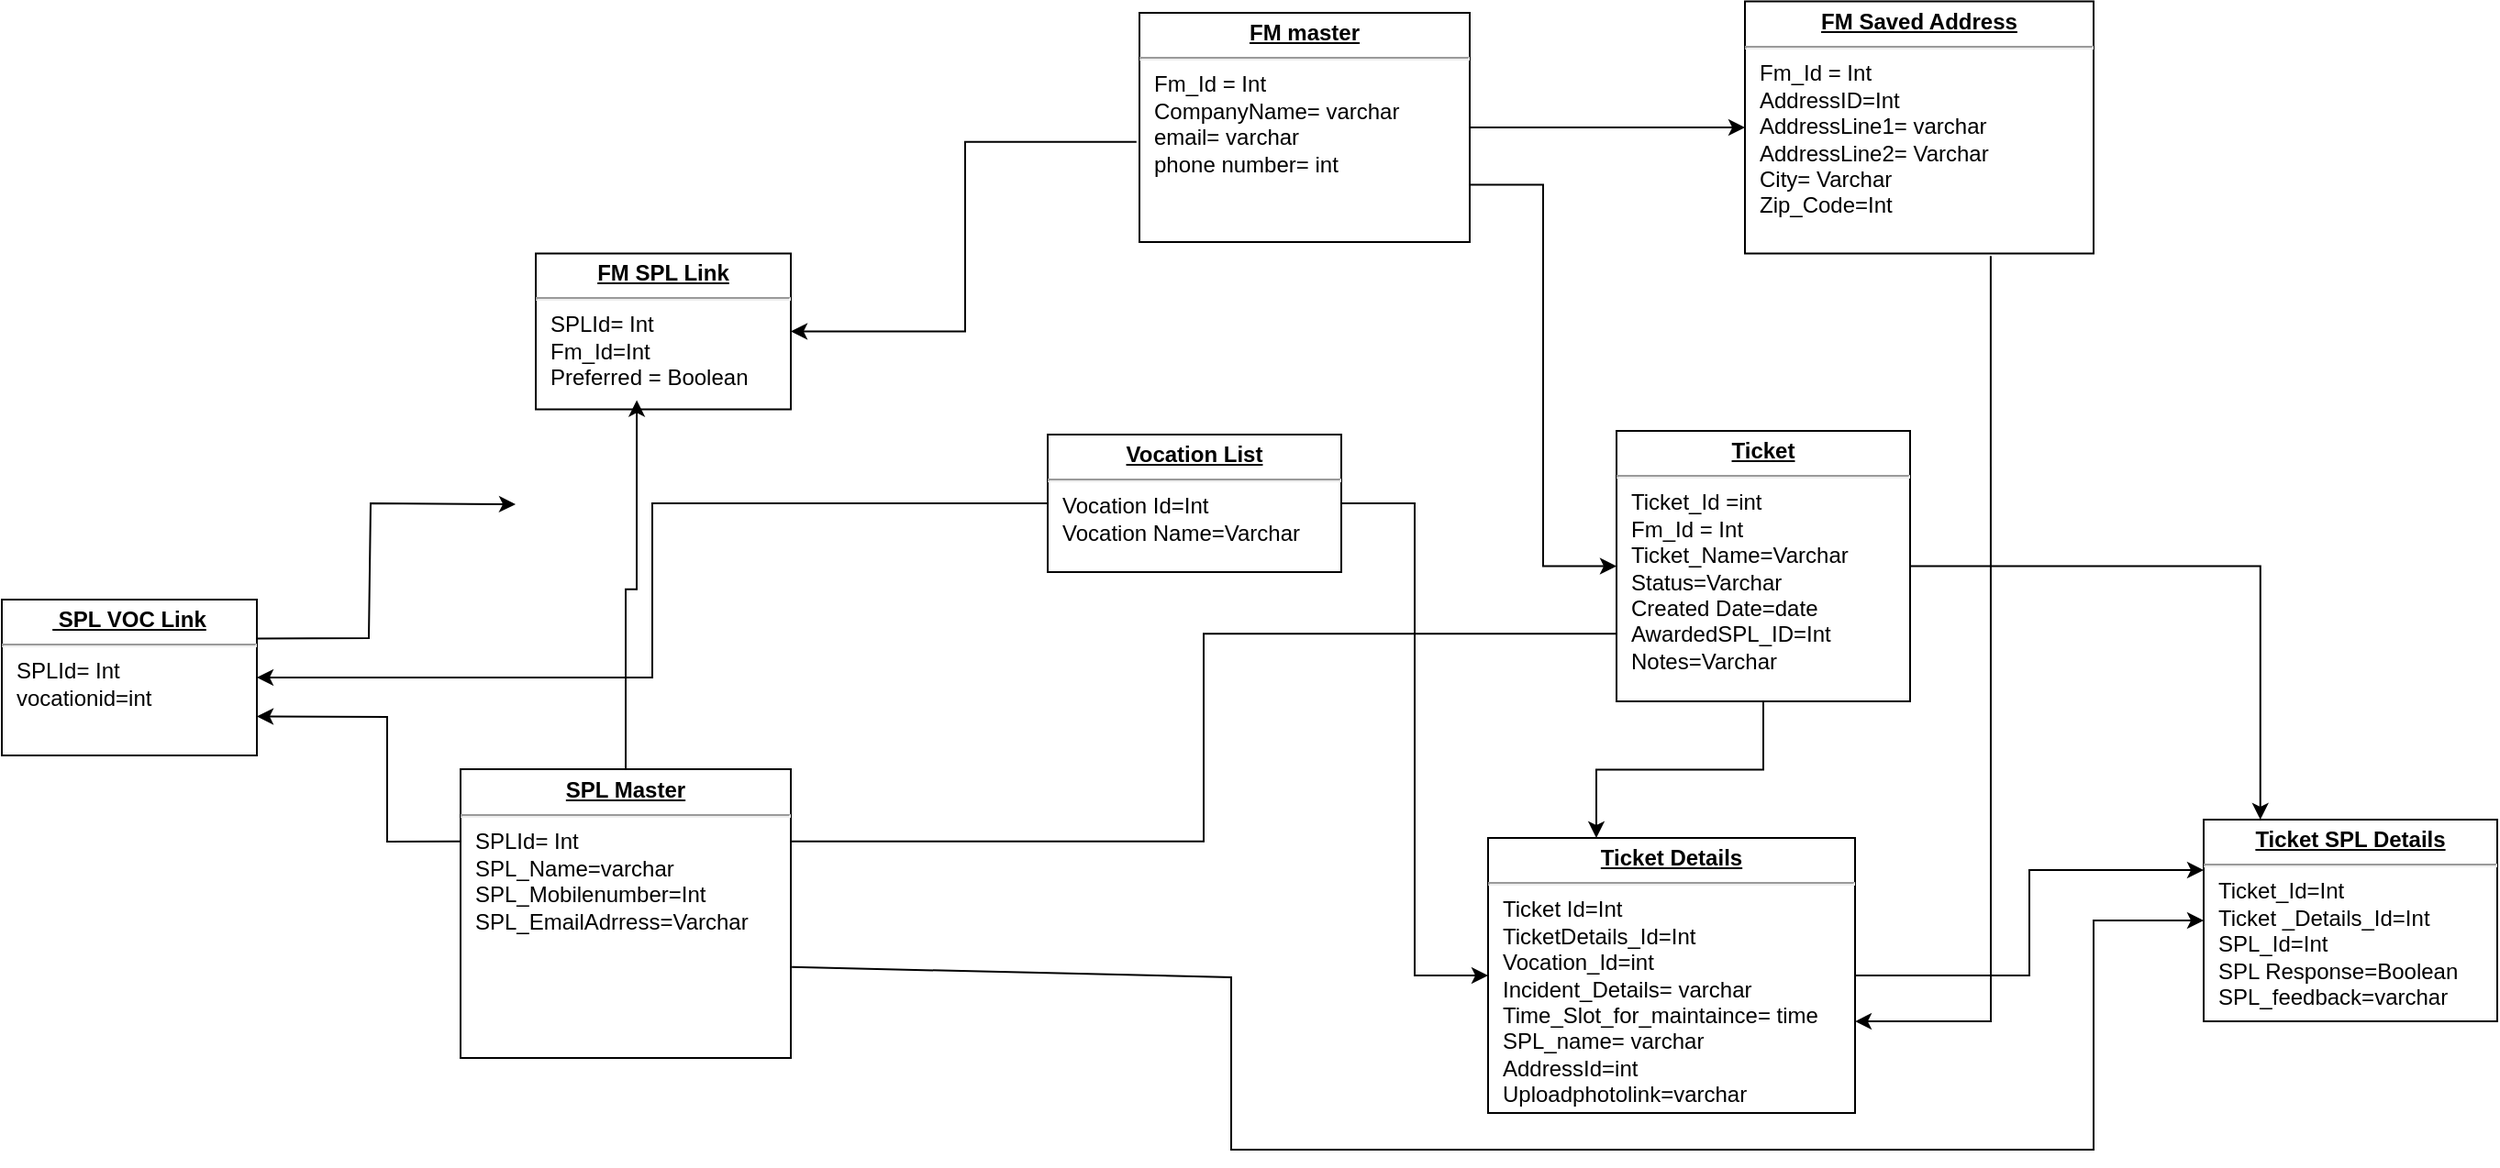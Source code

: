 <mxfile version="20.2.7" type="github"><diagram name="Page-1" id="a7904f86-f2b4-8e86-fa97-74104820619b"><mxGraphModel dx="2569" dy="800" grid="1" gridSize="10" guides="1" tooltips="1" connect="1" arrows="1" fold="1" page="1" pageScale="1" pageWidth="1100" pageHeight="850" background="none" math="0" shadow="0"><root><mxCell id="0"/><mxCell id="1" parent="0"/><mxCell id="24794b860abc3c2d-16" value="&lt;p style=&quot;margin: 0px ; margin-top: 4px ; text-align: center ; text-decoration: underline&quot;&gt;&lt;b&gt;SPL Master&lt;/b&gt;&lt;/p&gt;&lt;hr&gt;&lt;p style=&quot;margin: 0px ; margin-left: 8px&quot;&gt;SPLId= Int&lt;/p&gt;&lt;p style=&quot;margin: 0px ; margin-left: 8px&quot;&gt;&lt;span style=&quot;background-color: initial;&quot;&gt;SPL_Name=varchar&lt;/span&gt;&lt;br&gt;&lt;/p&gt;&lt;p style=&quot;margin: 0px ; margin-left: 8px&quot;&gt;&lt;span style=&quot;background-color: initial;&quot;&gt;SPL_Mobilenumber=Int&lt;/span&gt;&lt;/p&gt;&lt;p style=&quot;margin: 0px ; margin-left: 8px&quot;&gt;&lt;span style=&quot;background-color: initial;&quot;&gt;SPL_EmailAdrress=Varchar&lt;/span&gt;&lt;/p&gt;&lt;p style=&quot;margin: 0px ; margin-left: 8px&quot;&gt;&lt;br&gt;&lt;/p&gt;" style="verticalAlign=top;align=left;overflow=fill;fontSize=12;fontFamily=Helvetica;html=1;rounded=0;shadow=0;comic=0;labelBackgroundColor=none;strokeWidth=1" parent="1" vertex="1"><mxGeometry x="-10" y="462.5" width="180" height="157.5" as="geometry"/></mxCell><mxCell id="24794b860abc3c2d-18" value="&lt;p style=&quot;margin: 0px ; margin-top: 4px ; text-align: center ; text-decoration: underline&quot;&gt;&lt;b&gt;Ticket SPL Details&lt;/b&gt;&lt;/p&gt;&lt;hr&gt;&lt;p style=&quot;margin: 0px ; margin-left: 8px&quot;&gt;Ticket_Id=Int&lt;/p&gt;&lt;p style=&quot;margin: 0px ; margin-left: 8px&quot;&gt;Ticket _Details_Id=Int&lt;/p&gt;&lt;p style=&quot;margin: 0px ; margin-left: 8px&quot;&gt;SPL_Id=Int&lt;/p&gt;&lt;p style=&quot;margin: 0px ; margin-left: 8px&quot;&gt;SPL Response=Boolean&lt;/p&gt;&lt;p style=&quot;margin: 0px ; margin-left: 8px&quot;&gt;SPL_feedback=varchar&lt;br&gt;&lt;/p&gt;&lt;p style=&quot;margin: 0px ; margin-left: 8px&quot;&gt;&lt;br&gt;&lt;/p&gt;" style="verticalAlign=top;align=left;overflow=fill;fontSize=12;fontFamily=Helvetica;html=1;rounded=0;shadow=0;comic=0;labelBackgroundColor=none;strokeWidth=1" parent="1" vertex="1"><mxGeometry x="940" y="490" width="160" height="110" as="geometry"/></mxCell><mxCell id="w9Fks-sQIKIw5ZIAsi2L-12" style="edgeStyle=orthogonalEdgeStyle;rounded=0;orthogonalLoop=1;jettySize=auto;html=1;entryX=0;entryY=0.5;entryDx=0;entryDy=0;fontFamily=Verdana;" parent="1" source="24794b860abc3c2d-21" target="24794b860abc3c2d-22" edge="1"><mxGeometry relative="1" as="geometry"/></mxCell><mxCell id="24794b860abc3c2d-21" value="&lt;p style=&quot;margin: 0px ; margin-top: 4px ; text-align: center ; text-decoration: underline&quot;&gt;&lt;b&gt;Vocation List&lt;/b&gt;&lt;/p&gt;&lt;hr&gt;&lt;p style=&quot;margin: 0px ; margin-left: 8px&quot;&gt;Vocation Id=Int&lt;br&gt;Vocation Name=Varchar&lt;/p&gt;" style="verticalAlign=top;align=left;overflow=fill;fontSize=12;fontFamily=Helvetica;html=1;rounded=0;shadow=0;comic=0;labelBackgroundColor=none;strokeWidth=1" parent="1" vertex="1"><mxGeometry x="310" y="280" width="160" height="75" as="geometry"/></mxCell><mxCell id="w9Fks-sQIKIw5ZIAsi2L-15" style="edgeStyle=orthogonalEdgeStyle;rounded=0;orthogonalLoop=1;jettySize=auto;html=1;entryX=0;entryY=0.25;entryDx=0;entryDy=0;fontFamily=Verdana;" parent="1" source="24794b860abc3c2d-22" target="24794b860abc3c2d-18" edge="1"><mxGeometry relative="1" as="geometry"/></mxCell><mxCell id="24794b860abc3c2d-22" value="&lt;p style=&quot;margin: 0px ; margin-top: 4px ; text-align: center ; text-decoration: underline&quot;&gt;&lt;b&gt;Ticket Details&lt;/b&gt;&lt;/p&gt;&lt;hr&gt;&lt;p style=&quot;margin: 0px ; margin-left: 8px&quot;&gt;Ticket Id=Int&lt;/p&gt;&lt;p style=&quot;margin: 0px ; margin-left: 8px&quot;&gt;TicketDetails_Id=Int&lt;/p&gt;&lt;p style=&quot;margin: 0px ; margin-left: 8px&quot;&gt;Vocation_Id=int&lt;/p&gt;&lt;p style=&quot;margin: 0px ; margin-left: 8px&quot;&gt;Incident_Details= varchar&lt;br&gt;Time_Slot_for_maintaince= time&lt;br&gt;&lt;/p&gt;&lt;p style=&quot;margin: 0px ; margin-left: 8px&quot;&gt;SPL_name= varchar&lt;/p&gt;&lt;p style=&quot;margin: 0px ; margin-left: 8px&quot;&gt;AddressId=int&lt;/p&gt;&lt;p style=&quot;margin: 0px ; margin-left: 8px&quot;&gt;Uploadphotolink=varchar&lt;/p&gt;&lt;p style=&quot;margin: 0px ; margin-left: 8px&quot;&gt;&lt;br&gt;&lt;/p&gt;&lt;p style=&quot;margin: 0px ; margin-left: 8px&quot;&gt;&lt;br&gt;&lt;/p&gt;" style="verticalAlign=top;align=left;overflow=fill;fontSize=12;fontFamily=Helvetica;html=1;rounded=0;shadow=0;comic=0;labelBackgroundColor=none;strokeWidth=1" parent="1" vertex="1"><mxGeometry x="550" y="500" width="200" height="150" as="geometry"/></mxCell><mxCell id="w9Fks-sQIKIw5ZIAsi2L-24" style="edgeStyle=orthogonalEdgeStyle;rounded=0;orthogonalLoop=1;jettySize=auto;html=1;fontFamily=Verdana;" parent="1" source="24794b860abc3c2d-23" target="w9Fks-sQIKIw5ZIAsi2L-9" edge="1"><mxGeometry relative="1" as="geometry"/></mxCell><mxCell id="24794b860abc3c2d-23" value="&lt;p style=&quot;margin: 0px ; margin-top: 4px ; text-align: center ; text-decoration: underline&quot;&gt;&lt;b&gt;FM master&lt;/b&gt;&lt;/p&gt;&lt;hr&gt;&lt;p style=&quot;margin: 0px ; margin-left: 8px&quot;&gt;Fm_Id = Int&lt;br&gt;CompanyName= varchar&lt;br&gt;email= varchar&lt;/p&gt;&lt;p style=&quot;margin: 0px ; margin-left: 8px&quot;&gt;phone number= int&lt;br&gt;&lt;/p&gt;&lt;p style=&quot;margin: 0px ; margin-left: 8px&quot;&gt;&lt;br&gt;&lt;/p&gt;" style="verticalAlign=top;align=left;overflow=fill;fontSize=12;fontFamily=Helvetica;html=1;rounded=0;shadow=0;comic=0;labelBackgroundColor=none;strokeWidth=1" parent="1" vertex="1"><mxGeometry x="360" y="50" width="180" height="125" as="geometry"/></mxCell><mxCell id="w9Fks-sQIKIw5ZIAsi2L-13" style="edgeStyle=orthogonalEdgeStyle;rounded=0;orthogonalLoop=1;jettySize=auto;html=1;entryX=0.295;entryY=0;entryDx=0;entryDy=0;entryPerimeter=0;fontFamily=Verdana;" parent="1" source="w9Fks-sQIKIw5ZIAsi2L-4" target="24794b860abc3c2d-22" edge="1"><mxGeometry relative="1" as="geometry"/></mxCell><mxCell id="w9Fks-sQIKIw5ZIAsi2L-14" style="edgeStyle=orthogonalEdgeStyle;rounded=0;orthogonalLoop=1;jettySize=auto;html=1;entryX=0.193;entryY=0;entryDx=0;entryDy=0;entryPerimeter=0;fontFamily=Verdana;" parent="1" source="w9Fks-sQIKIw5ZIAsi2L-4" target="24794b860abc3c2d-18" edge="1"><mxGeometry relative="1" as="geometry"/></mxCell><mxCell id="w9Fks-sQIKIw5ZIAsi2L-4" value="&lt;p style=&quot;margin: 0px ; margin-top: 4px ; text-align: center ; text-decoration: underline&quot;&gt;&lt;b&gt;Ticket&lt;/b&gt;&lt;/p&gt;&lt;hr&gt;&lt;p style=&quot;margin: 0px ; margin-left: 8px&quot;&gt;Ticket_Id =int&lt;/p&gt;&lt;p style=&quot;margin: 0px ; margin-left: 8px&quot;&gt;Fm_Id = Int&lt;/p&gt;&lt;p style=&quot;margin: 0px ; margin-left: 8px&quot;&gt;&lt;span style=&quot;background-color: initial;&quot;&gt;Ticket_Name=Varchar&lt;/span&gt;&lt;/p&gt;&lt;p style=&quot;margin: 0px ; margin-left: 8px&quot;&gt;&lt;span style=&quot;background-color: initial;&quot;&gt;Status=Varchar&lt;/span&gt;&lt;br&gt;&lt;/p&gt;&lt;p style=&quot;margin: 0px ; margin-left: 8px&quot;&gt;Created Date=date&lt;/p&gt;&lt;p style=&quot;margin: 0px ; margin-left: 8px&quot;&gt;AwardedSPL_ID=Int&lt;/p&gt;&lt;p style=&quot;margin: 0px ; margin-left: 8px&quot;&gt;Notes=Varchar&lt;/p&gt;&lt;p style=&quot;margin: 0px ; margin-left: 8px&quot;&gt;&lt;br&gt;&lt;/p&gt;" style="verticalAlign=top;align=left;overflow=fill;fontSize=12;fontFamily=Helvetica;html=1;rounded=0;shadow=0;comic=0;labelBackgroundColor=none;strokeWidth=1" parent="1" vertex="1"><mxGeometry x="620" y="278" width="160" height="147.5" as="geometry"/></mxCell><mxCell id="w9Fks-sQIKIw5ZIAsi2L-9" value="&lt;p style=&quot;margin: 0px ; margin-top: 4px ; text-align: center ; text-decoration: underline&quot;&gt;&lt;b&gt;FM Saved Address&lt;/b&gt;&lt;/p&gt;&lt;hr&gt;&lt;p style=&quot;margin: 0px ; margin-left: 8px&quot;&gt;&lt;span style=&quot;background-color: initial;&quot;&gt;Fm_Id = Int&lt;/span&gt;&lt;br&gt;&lt;/p&gt;&lt;p style=&quot;margin: 0px ; margin-left: 8px&quot;&gt;&lt;span style=&quot;background-color: initial;&quot;&gt;AddressID=Int&lt;/span&gt;&lt;/p&gt;&lt;p style=&quot;margin: 0px ; margin-left: 8px&quot;&gt;AddressLine1= varchar&lt;/p&gt;&lt;p style=&quot;margin: 0px ; margin-left: 8px&quot;&gt;AddressLine2= Varchar&lt;br&gt;&lt;/p&gt;&lt;p style=&quot;margin: 0px ; margin-left: 8px&quot;&gt;City= Varchar&lt;br&gt;&lt;/p&gt;&lt;p style=&quot;margin: 0px ; margin-left: 8px&quot;&gt;Zip_Code=Int&lt;/p&gt;" style="verticalAlign=top;align=left;overflow=fill;fontSize=12;fontFamily=Helvetica;html=1;rounded=0;shadow=0;comic=0;labelBackgroundColor=none;strokeWidth=1" parent="1" vertex="1"><mxGeometry x="690" y="43.75" width="190" height="137.5" as="geometry"/></mxCell><mxCell id="w9Fks-sQIKIw5ZIAsi2L-22" value="&lt;p style=&quot;margin: 0px ; margin-top: 4px ; text-align: center ; text-decoration: underline&quot;&gt;&lt;b&gt;FM SPL Link&lt;/b&gt;&lt;/p&gt;&lt;hr&gt;&lt;p style=&quot;margin: 0px ; margin-left: 8px&quot;&gt;SPLId= Int&lt;/p&gt;&lt;p style=&quot;margin: 0px ; margin-left: 8px&quot;&gt;Fm_Id=Int&lt;/p&gt;&lt;p style=&quot;margin: 0px ; margin-left: 8px&quot;&gt;Preferred = Boolean&lt;br&gt;&lt;/p&gt;" style="verticalAlign=top;align=left;overflow=fill;fontSize=12;fontFamily=Helvetica;html=1;rounded=0;shadow=0;comic=0;labelBackgroundColor=none;strokeWidth=1" parent="1" vertex="1"><mxGeometry x="31" y="181.25" width="139" height="85" as="geometry"/></mxCell><mxCell id="w9Fks-sQIKIw5ZIAsi2L-33" value="" style="endArrow=classic;html=1;rounded=0;fontFamily=Verdana;entryX=0;entryY=0.5;entryDx=0;entryDy=0;exitX=1;exitY=0.75;exitDx=0;exitDy=0;edgeStyle=orthogonalEdgeStyle;" parent="1" source="24794b860abc3c2d-23" target="w9Fks-sQIKIw5ZIAsi2L-4" edge="1"><mxGeometry width="50" height="50" relative="1" as="geometry"><mxPoint x="550" y="360" as="sourcePoint"/><mxPoint x="600" y="310" as="targetPoint"/></mxGeometry></mxCell><mxCell id="w9Fks-sQIKIw5ZIAsi2L-34" value="" style="endArrow=classic;html=1;rounded=0;fontFamily=Verdana;entryX=1;entryY=0.5;entryDx=0;entryDy=0;exitX=-0.009;exitY=0.563;exitDx=0;exitDy=0;exitPerimeter=0;edgeStyle=orthogonalEdgeStyle;" parent="1" source="24794b860abc3c2d-23" target="w9Fks-sQIKIw5ZIAsi2L-22" edge="1"><mxGeometry width="50" height="50" relative="1" as="geometry"><mxPoint x="400" y="335" as="sourcePoint"/><mxPoint x="450" y="285" as="targetPoint"/></mxGeometry></mxCell><mxCell id="w9Fks-sQIKIw5ZIAsi2L-35" value="" style="endArrow=classic;html=1;rounded=0;fontFamily=Verdana;exitX=0.5;exitY=0;exitDx=0;exitDy=0;entryX=0.396;entryY=0.941;entryDx=0;entryDy=0;entryPerimeter=0;edgeStyle=orthogonalEdgeStyle;" parent="1" source="24794b860abc3c2d-16" target="w9Fks-sQIKIw5ZIAsi2L-22" edge="1"><mxGeometry width="50" height="50" relative="1" as="geometry"><mxPoint x="550" y="360" as="sourcePoint"/><mxPoint x="600" y="310" as="targetPoint"/></mxGeometry></mxCell><mxCell id="w9Fks-sQIKIw5ZIAsi2L-36" value="" style="endArrow=classic;html=1;rounded=0;fontFamily=Verdana;entryX=0;entryY=0.5;entryDx=0;entryDy=0;exitX=1.003;exitY=0.685;exitDx=0;exitDy=0;exitPerimeter=0;" parent="1" source="24794b860abc3c2d-16" target="24794b860abc3c2d-18" edge="1"><mxGeometry width="50" height="50" relative="1" as="geometry"><mxPoint x="550" y="450" as="sourcePoint"/><mxPoint x="600" y="390" as="targetPoint"/><Array as="points"><mxPoint x="410" y="576"/><mxPoint x="410" y="670"/><mxPoint x="570" y="670"/><mxPoint x="880" y="670"/><mxPoint x="880" y="545"/></Array></mxGeometry></mxCell><mxCell id="w9Fks-sQIKIw5ZIAsi2L-37" value="" style="endArrow=classic;html=1;rounded=0;fontFamily=Verdana;exitX=0;exitY=0.5;exitDx=0;exitDy=0;entryX=1;entryY=0.5;entryDx=0;entryDy=0;edgeStyle=orthogonalEdgeStyle;" parent="1" source="24794b860abc3c2d-21" target="w9Fks-sQIKIw5ZIAsi2L-39" edge="1"><mxGeometry width="50" height="50" relative="1" as="geometry"><mxPoint x="550" y="320" as="sourcePoint"/><mxPoint x="190" y="520" as="targetPoint"/></mxGeometry></mxCell><mxCell id="w9Fks-sQIKIw5ZIAsi2L-38" value="" style="endArrow=classic;html=1;rounded=0;fontFamily=Verdana;exitX=0.705;exitY=1.01;exitDx=0;exitDy=0;exitPerimeter=0;entryX=1;entryY=0.667;entryDx=0;entryDy=0;entryPerimeter=0;" parent="1" source="w9Fks-sQIKIw5ZIAsi2L-9" target="24794b860abc3c2d-22" edge="1"><mxGeometry width="50" height="50" relative="1" as="geometry"><mxPoint x="510" y="350" as="sourcePoint"/><mxPoint x="824" y="600" as="targetPoint"/><Array as="points"><mxPoint x="824" y="600"/></Array></mxGeometry></mxCell><mxCell id="w9Fks-sQIKIw5ZIAsi2L-39" value="&lt;p style=&quot;margin: 0px ; margin-top: 4px ; text-align: center ; text-decoration: underline&quot;&gt;&lt;b&gt;&amp;nbsp;SPL VOC Link&lt;/b&gt;&lt;/p&gt;&lt;hr&gt;&lt;p style=&quot;margin: 0px ; margin-left: 8px&quot;&gt;SPLId= Int&lt;/p&gt;&lt;p style=&quot;margin: 0px ; margin-left: 8px&quot;&gt;vocationid=int&lt;/p&gt;&lt;p style=&quot;margin: 0px ; margin-left: 8px&quot;&gt;&lt;br&gt;&lt;/p&gt;" style="verticalAlign=top;align=left;overflow=fill;fontSize=12;fontFamily=Helvetica;html=1;rounded=0;shadow=0;comic=0;labelBackgroundColor=none;strokeWidth=1" parent="1" vertex="1"><mxGeometry x="-260" y="370" width="139" height="85" as="geometry"/></mxCell><mxCell id="w9Fks-sQIKIw5ZIAsi2L-41" value="" style="endArrow=classic;html=1;rounded=0;fontFamily=Verdana;exitX=1;exitY=0.25;exitDx=0;exitDy=0;" parent="1" source="w9Fks-sQIKIw5ZIAsi2L-39" edge="1"><mxGeometry width="50" height="50" relative="1" as="geometry"><mxPoint x="-80" y="397.5" as="sourcePoint"/><mxPoint x="20" y="318" as="targetPoint"/><Array as="points"><mxPoint x="-60" y="391"/><mxPoint x="-59" y="317.5"/></Array></mxGeometry></mxCell><mxCell id="w9Fks-sQIKIw5ZIAsi2L-42" value="" style="endArrow=classic;html=1;rounded=0;fontFamily=Verdana;entryX=1;entryY=0.75;entryDx=0;entryDy=0;exitX=0;exitY=0.25;exitDx=0;exitDy=0;" parent="1" source="24794b860abc3c2d-16" target="w9Fks-sQIKIw5ZIAsi2L-39" edge="1"><mxGeometry width="50" height="50" relative="1" as="geometry"><mxPoint x="-110" y="540" as="sourcePoint"/><mxPoint x="-60" y="490" as="targetPoint"/><Array as="points"><mxPoint x="-50" y="502"/><mxPoint x="-50" y="434"/></Array></mxGeometry></mxCell><mxCell id="yCeNLT8J_6XaXjWU-Kt3-1" value="" style="endArrow=none;html=1;rounded=0;exitX=1;exitY=0.25;exitDx=0;exitDy=0;entryX=0;entryY=0.75;entryDx=0;entryDy=0;edgeStyle=orthogonalEdgeStyle;" edge="1" parent="1" source="24794b860abc3c2d-16" target="w9Fks-sQIKIw5ZIAsi2L-4"><mxGeometry width="50" height="50" relative="1" as="geometry"><mxPoint x="350" y="470" as="sourcePoint"/><mxPoint x="400" y="420" as="targetPoint"/></mxGeometry></mxCell></root></mxGraphModel></diagram></mxfile>